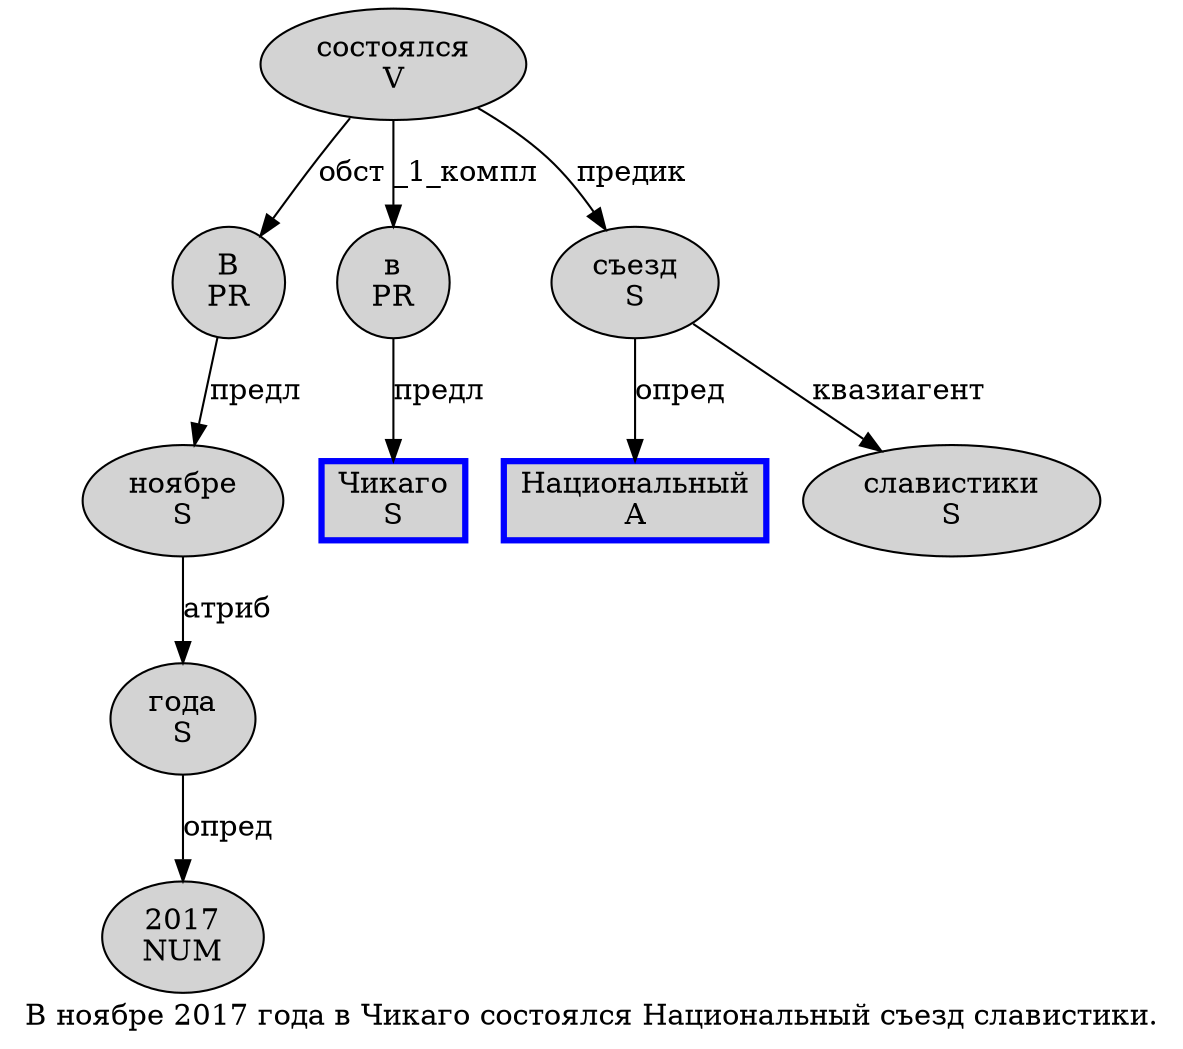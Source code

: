 digraph SENTENCE_1311 {
	graph [label="В ноябре 2017 года в Чикаго состоялся Национальный съезд славистики."]
	node [style=filled]
		0 [label="В
PR" color="" fillcolor=lightgray penwidth=1 shape=ellipse]
		1 [label="ноябре
S" color="" fillcolor=lightgray penwidth=1 shape=ellipse]
		2 [label="2017
NUM" color="" fillcolor=lightgray penwidth=1 shape=ellipse]
		3 [label="года
S" color="" fillcolor=lightgray penwidth=1 shape=ellipse]
		4 [label="в
PR" color="" fillcolor=lightgray penwidth=1 shape=ellipse]
		5 [label="Чикаго
S" color=blue fillcolor=lightgray penwidth=3 shape=box]
		6 [label="состоялся
V" color="" fillcolor=lightgray penwidth=1 shape=ellipse]
		7 [label="Национальный
A" color=blue fillcolor=lightgray penwidth=3 shape=box]
		8 [label="съезд
S" color="" fillcolor=lightgray penwidth=1 shape=ellipse]
		9 [label="славистики
S" color="" fillcolor=lightgray penwidth=1 shape=ellipse]
			0 -> 1 [label="предл"]
			3 -> 2 [label="опред"]
			6 -> 0 [label="обст"]
			6 -> 4 [label="_1_компл"]
			6 -> 8 [label="предик"]
			1 -> 3 [label="атриб"]
			8 -> 7 [label="опред"]
			8 -> 9 [label="квазиагент"]
			4 -> 5 [label="предл"]
}
